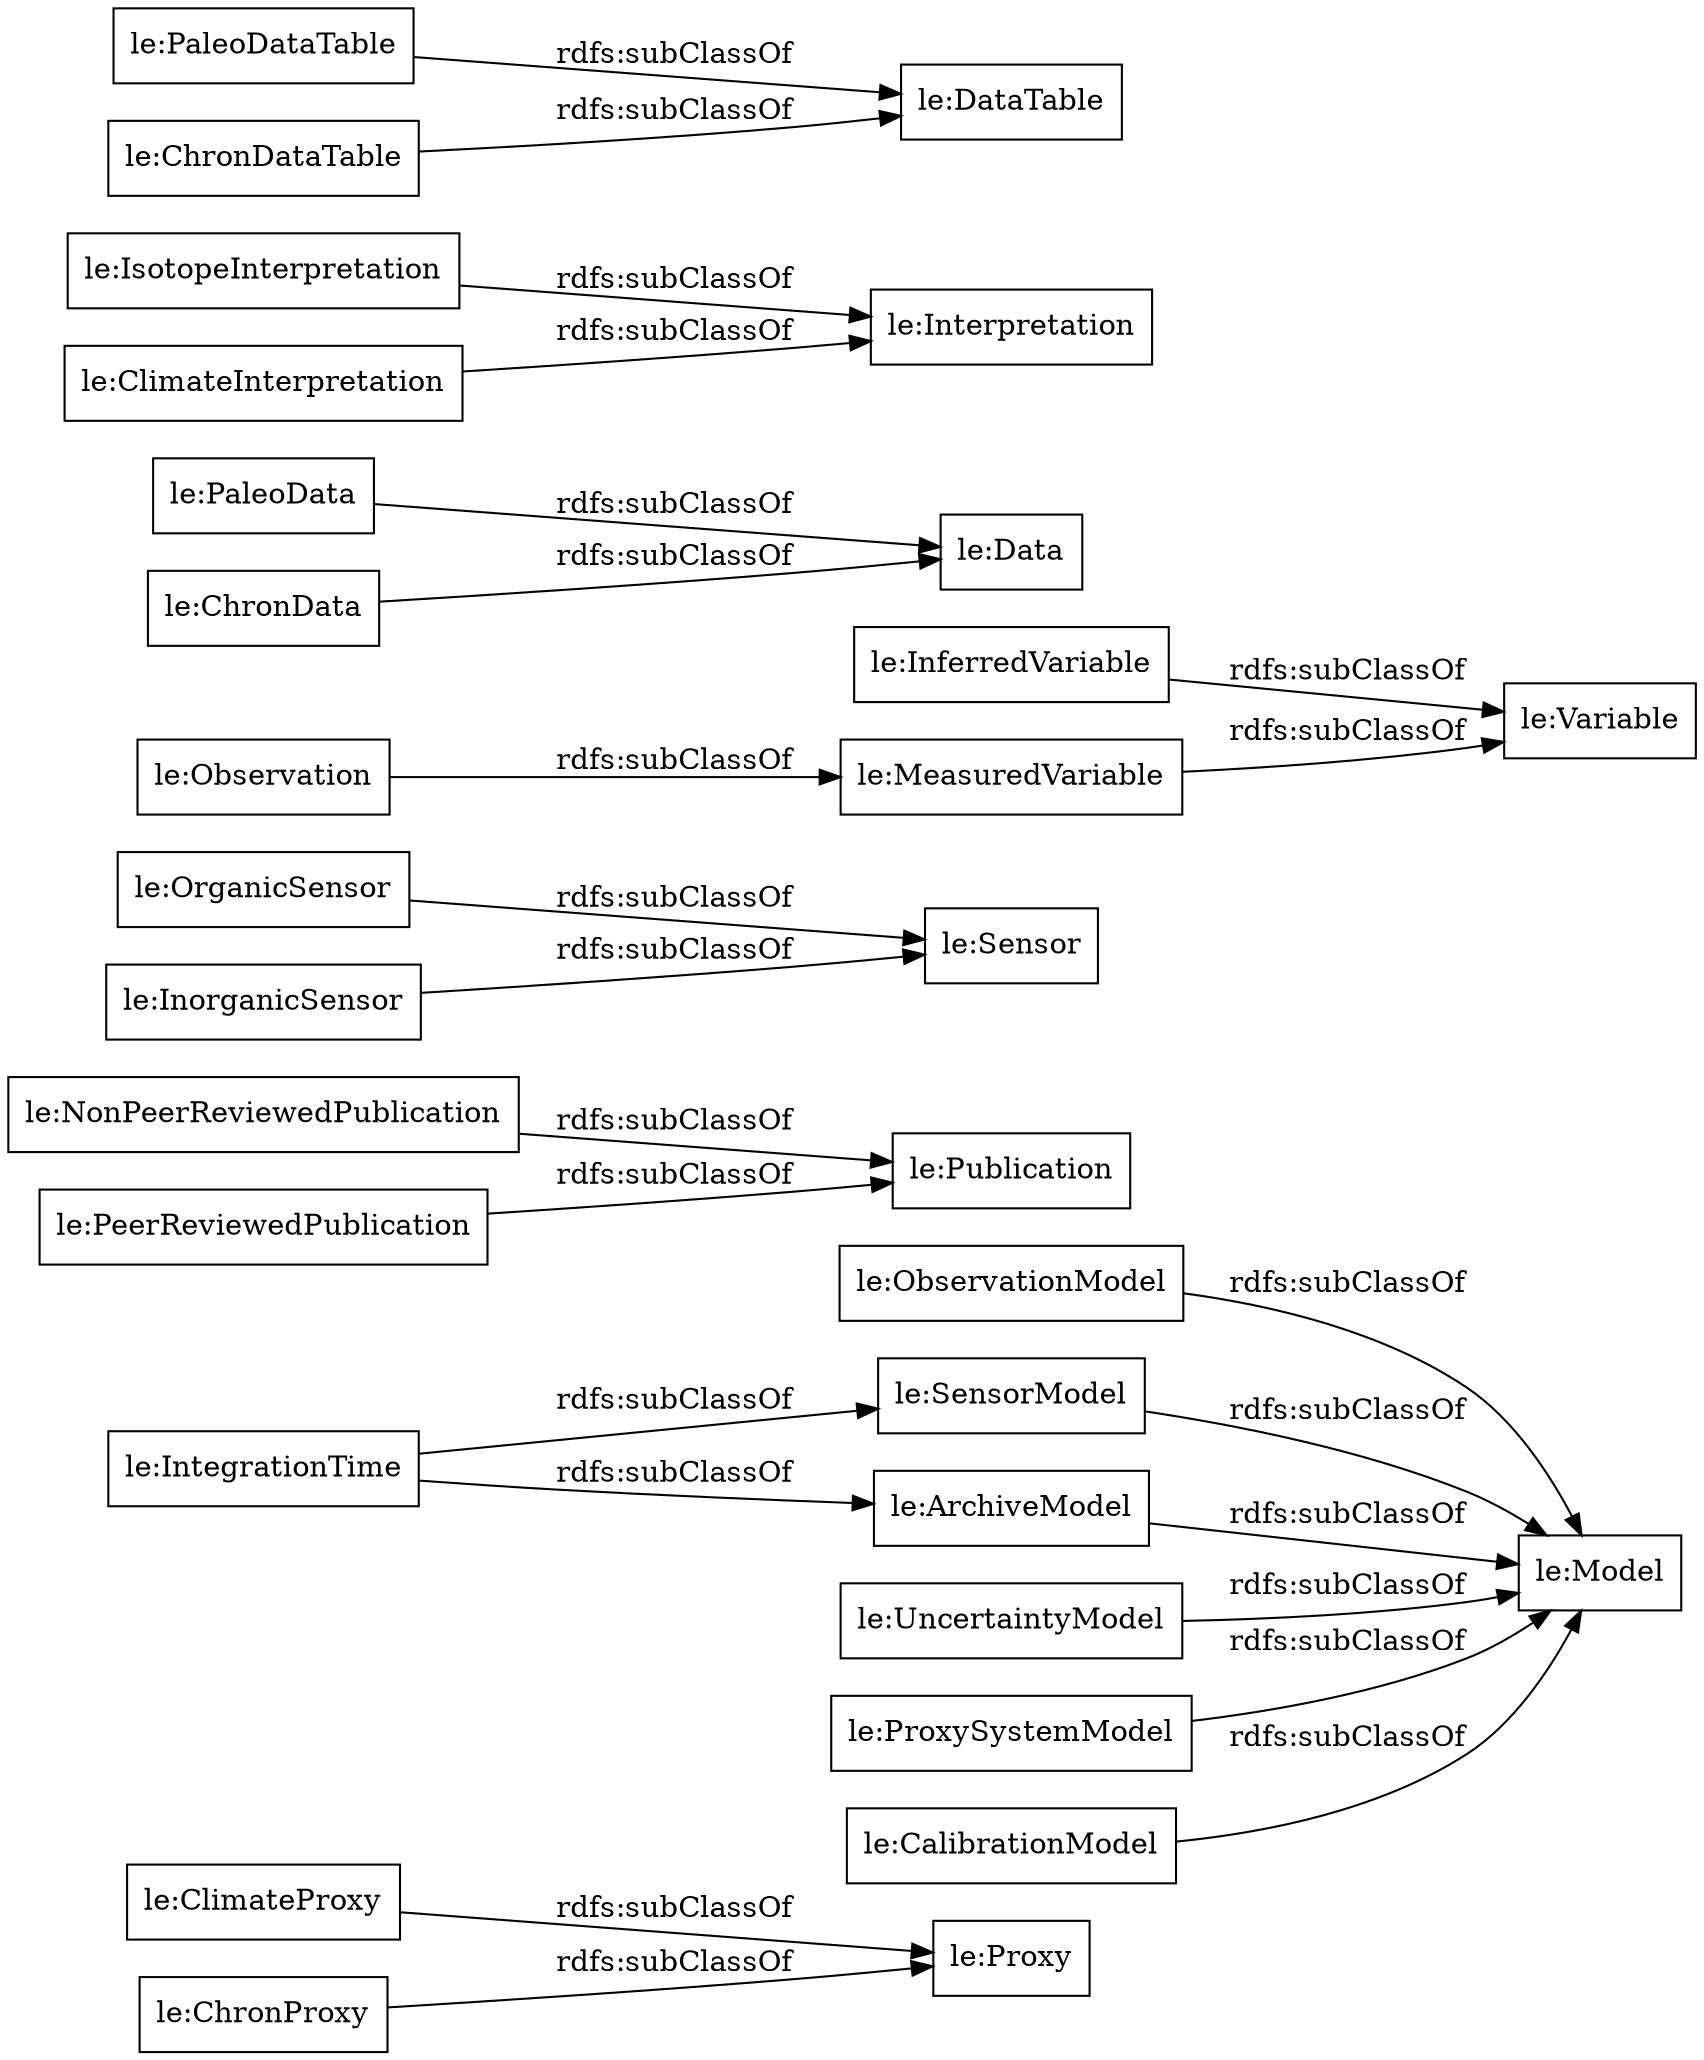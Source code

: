 digraph ar2dtool_diagram { 
rankdir=LR;
size="1000"
node [shape = rectangle, color="black"]; "le:Proxy" "le:ObservationModel" "le:NonPeerReviewedPublication" "le:OrganicSensor" "le:SensorModel" "le:UncertaintyModel" "le:IntegrationTime" "le:Variable" "le:Model" "le:PeerReviewedPublication" "le:InferredVariable" "le:PaleoData" "le:InorganicSensor" "le:Publication" "le:IsotopeInterpretation" "le:ClimateInterpretation" "le:ArchiveModel" "le:Interpretation" "le:PaleoDataTable" "le:ChronData" "le:ChronDataTable" "le:DataTable" "le:ProxySystemModel" "le:CalibrationModel" "le:MeasuredVariable" "le:Sensor" "le:Observation" "le:ClimateProxy" "le:ChronProxy" "le:Data" ; /*classes style*/
	"le:ChronData" -> "le:Data" [ label = "rdfs:subClassOf" ];
	"le:CalibrationModel" -> "le:Model" [ label = "rdfs:subClassOf" ];
	"le:PaleoDataTable" -> "le:DataTable" [ label = "rdfs:subClassOf" ];
	"le:ObservationModel" -> "le:Model" [ label = "rdfs:subClassOf" ];
	"le:ChronProxy" -> "le:Proxy" [ label = "rdfs:subClassOf" ];
	"le:SensorModel" -> "le:Model" [ label = "rdfs:subClassOf" ];
	"le:InorganicSensor" -> "le:Sensor" [ label = "rdfs:subClassOf" ];
	"le:Observation" -> "le:MeasuredVariable" [ label = "rdfs:subClassOf" ];
	"le:ArchiveModel" -> "le:Model" [ label = "rdfs:subClassOf" ];
	"le:ClimateInterpretation" -> "le:Interpretation" [ label = "rdfs:subClassOf" ];
	"le:PeerReviewedPublication" -> "le:Publication" [ label = "rdfs:subClassOf" ];
	"le:PaleoData" -> "le:Data" [ label = "rdfs:subClassOf" ];
	"le:NonPeerReviewedPublication" -> "le:Publication" [ label = "rdfs:subClassOf" ];
	"le:UncertaintyModel" -> "le:Model" [ label = "rdfs:subClassOf" ];
	"le:ClimateProxy" -> "le:Proxy" [ label = "rdfs:subClassOf" ];
	"le:ChronDataTable" -> "le:DataTable" [ label = "rdfs:subClassOf" ];
	"le:IntegrationTime" -> "le:SensorModel" [ label = "rdfs:subClassOf" ];
	"le:IntegrationTime" -> "le:ArchiveModel" [ label = "rdfs:subClassOf" ];
	"le:OrganicSensor" -> "le:Sensor" [ label = "rdfs:subClassOf" ];
	"le:IsotopeInterpretation" -> "le:Interpretation" [ label = "rdfs:subClassOf" ];
	"le:InferredVariable" -> "le:Variable" [ label = "rdfs:subClassOf" ];
	"le:ProxySystemModel" -> "le:Model" [ label = "rdfs:subClassOf" ];
	"le:MeasuredVariable" -> "le:Variable" [ label = "rdfs:subClassOf" ];

}
